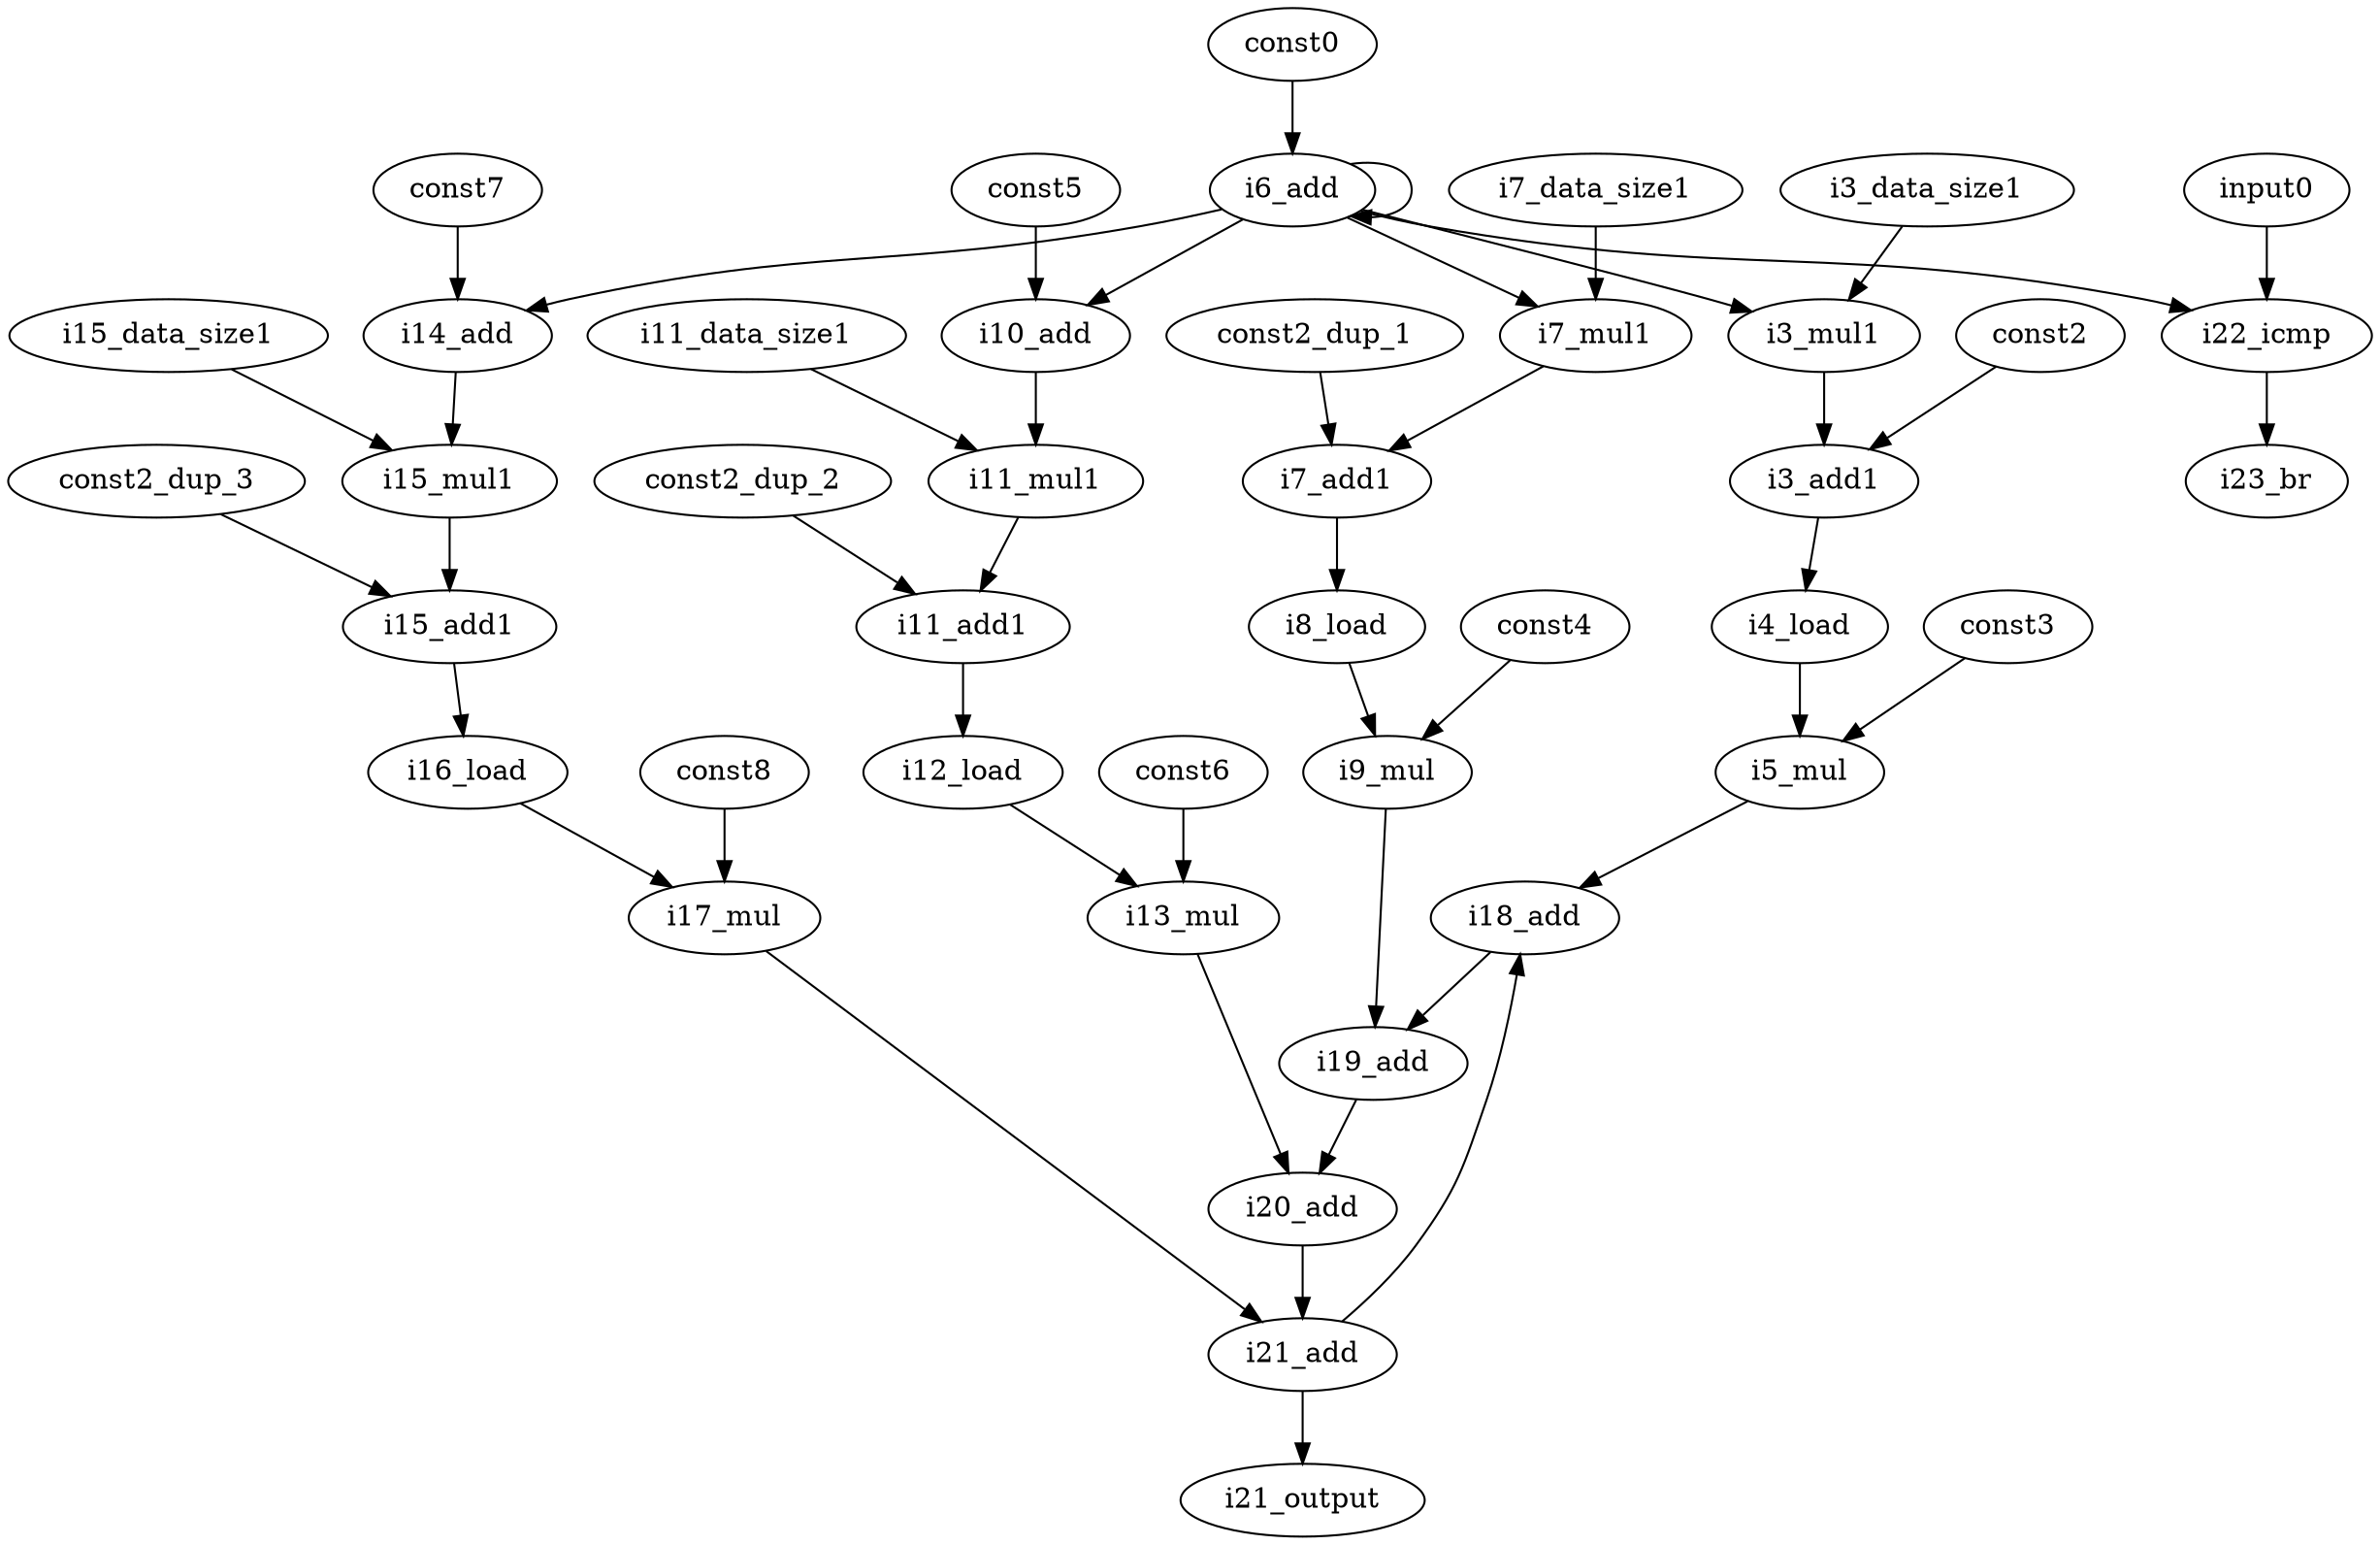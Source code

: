 digraph "G" {
const0 [opcode=const, constVal="1"];
const2 [opcode=const, constVal="2560"];
i3_data_size1 [opcode=const, constVal="4"];
i3_mul1 [opcode=mul];
i3_add1 [opcode=add];
i4_load [opcode=load];
const3 [opcode=const, constVal="10"];
i5_mul [opcode=mul];
i6_add [opcode=add];
i7_data_size1 [opcode=const, constVal="4"];
i7_mul1 [opcode=mul];
i7_add1 [opcode=add];
i8_load [opcode=load];
const4 [opcode=const, constVal="20"];
i9_mul [opcode=mul];
const5 [opcode=const, constVal="2"];
i10_add [opcode=add];
i11_data_size1 [opcode=const, constVal="4"];
i11_mul1 [opcode=mul];
i11_add1 [opcode=add];
i12_load [opcode=load];
const6 [opcode=const, constVal="39"];
i13_mul [opcode=mul];
const7 [opcode=const, constVal="3"];
i14_add [opcode=add];
i15_data_size1 [opcode=const, constVal="4"];
i15_mul1 [opcode=mul];
i15_add1 [opcode=add];
i16_load [opcode=load];
const8 [opcode=const, constVal="15"];
i17_mul [opcode=mul];
i18_add [opcode=add];
i19_add [opcode=add];
i20_add [opcode=add];
i21_add [opcode=add];
input0 [opcode=input];
i22_icmp [opcode=icmp];
i23_br [opcode="io_width_1", original_opcode=br];
i21_output [opcode=output];
const2_dup_1 [opcode=const, constVal="2560"];
const2_dup_2 [opcode=const, constVal="2560"];
const2_dup_3 [opcode=const, constVal="2560"];
const0 -> i6_add [operand=any2input];
const2 -> i3_add1 [operand=any2input];
i3_data_size1 -> i3_mul1 [operand=any2input];
i3_mul1 -> i3_add1 [operand=any2input];
i3_add1 -> i4_load [operand=addr];
i4_load -> i5_mul [operand=any2input];
const3 -> i5_mul [operand=any2input];
i5_mul -> i18_add [operand=any2input];
i6_add -> i7_mul1 [operand=any2input];
i6_add -> i22_icmp [operand=LHS];
i6_add -> i3_mul1 [operand=any2input];
i6_add -> i6_add [operand=any2input];
i6_add -> i10_add [operand=any2input];
i6_add -> i14_add [operand=any2input];
i7_data_size1 -> i7_mul1 [operand=any2input];
i7_mul1 -> i7_add1 [operand=any2input];
i7_add1 -> i8_load [operand=addr];
i8_load -> i9_mul [operand=any2input];
const4 -> i9_mul [operand=any2input];
i9_mul -> i19_add [operand=any2input];
const5 -> i10_add [operand=any2input];
i10_add -> i11_mul1 [operand=any2input];
i11_data_size1 -> i11_mul1 [operand=any2input];
i11_mul1 -> i11_add1 [operand=any2input];
i11_add1 -> i12_load [operand=addr];
i12_load -> i13_mul [operand=any2input];
const6 -> i13_mul [operand=any2input];
i13_mul -> i20_add [operand=any2input];
const7 -> i14_add [operand=any2input];
i14_add -> i15_mul1 [operand=any2input];
i15_data_size1 -> i15_mul1 [operand=any2input];
i15_mul1 -> i15_add1 [operand=any2input];
i15_add1 -> i16_load [operand=addr];
i16_load -> i17_mul [operand=any2input];
const8 -> i17_mul [operand=any2input];
i17_mul -> i21_add [operand=any2input];
i18_add -> i19_add [operand=any2input];
i19_add -> i20_add [operand=any2input];
i20_add -> i21_add [operand=any2input];
i21_add -> i21_output;
i21_add -> i18_add [operand=RHS];
input0 -> i22_icmp [operand=RHS];
i22_icmp -> i23_br [operand="branch_cond"];
const2_dup_1 -> i7_add1 [operand=any2input];
const2_dup_2 -> i11_add1 [operand=any2input];
const2_dup_3 -> i15_add1 [operand=any2input];
}
